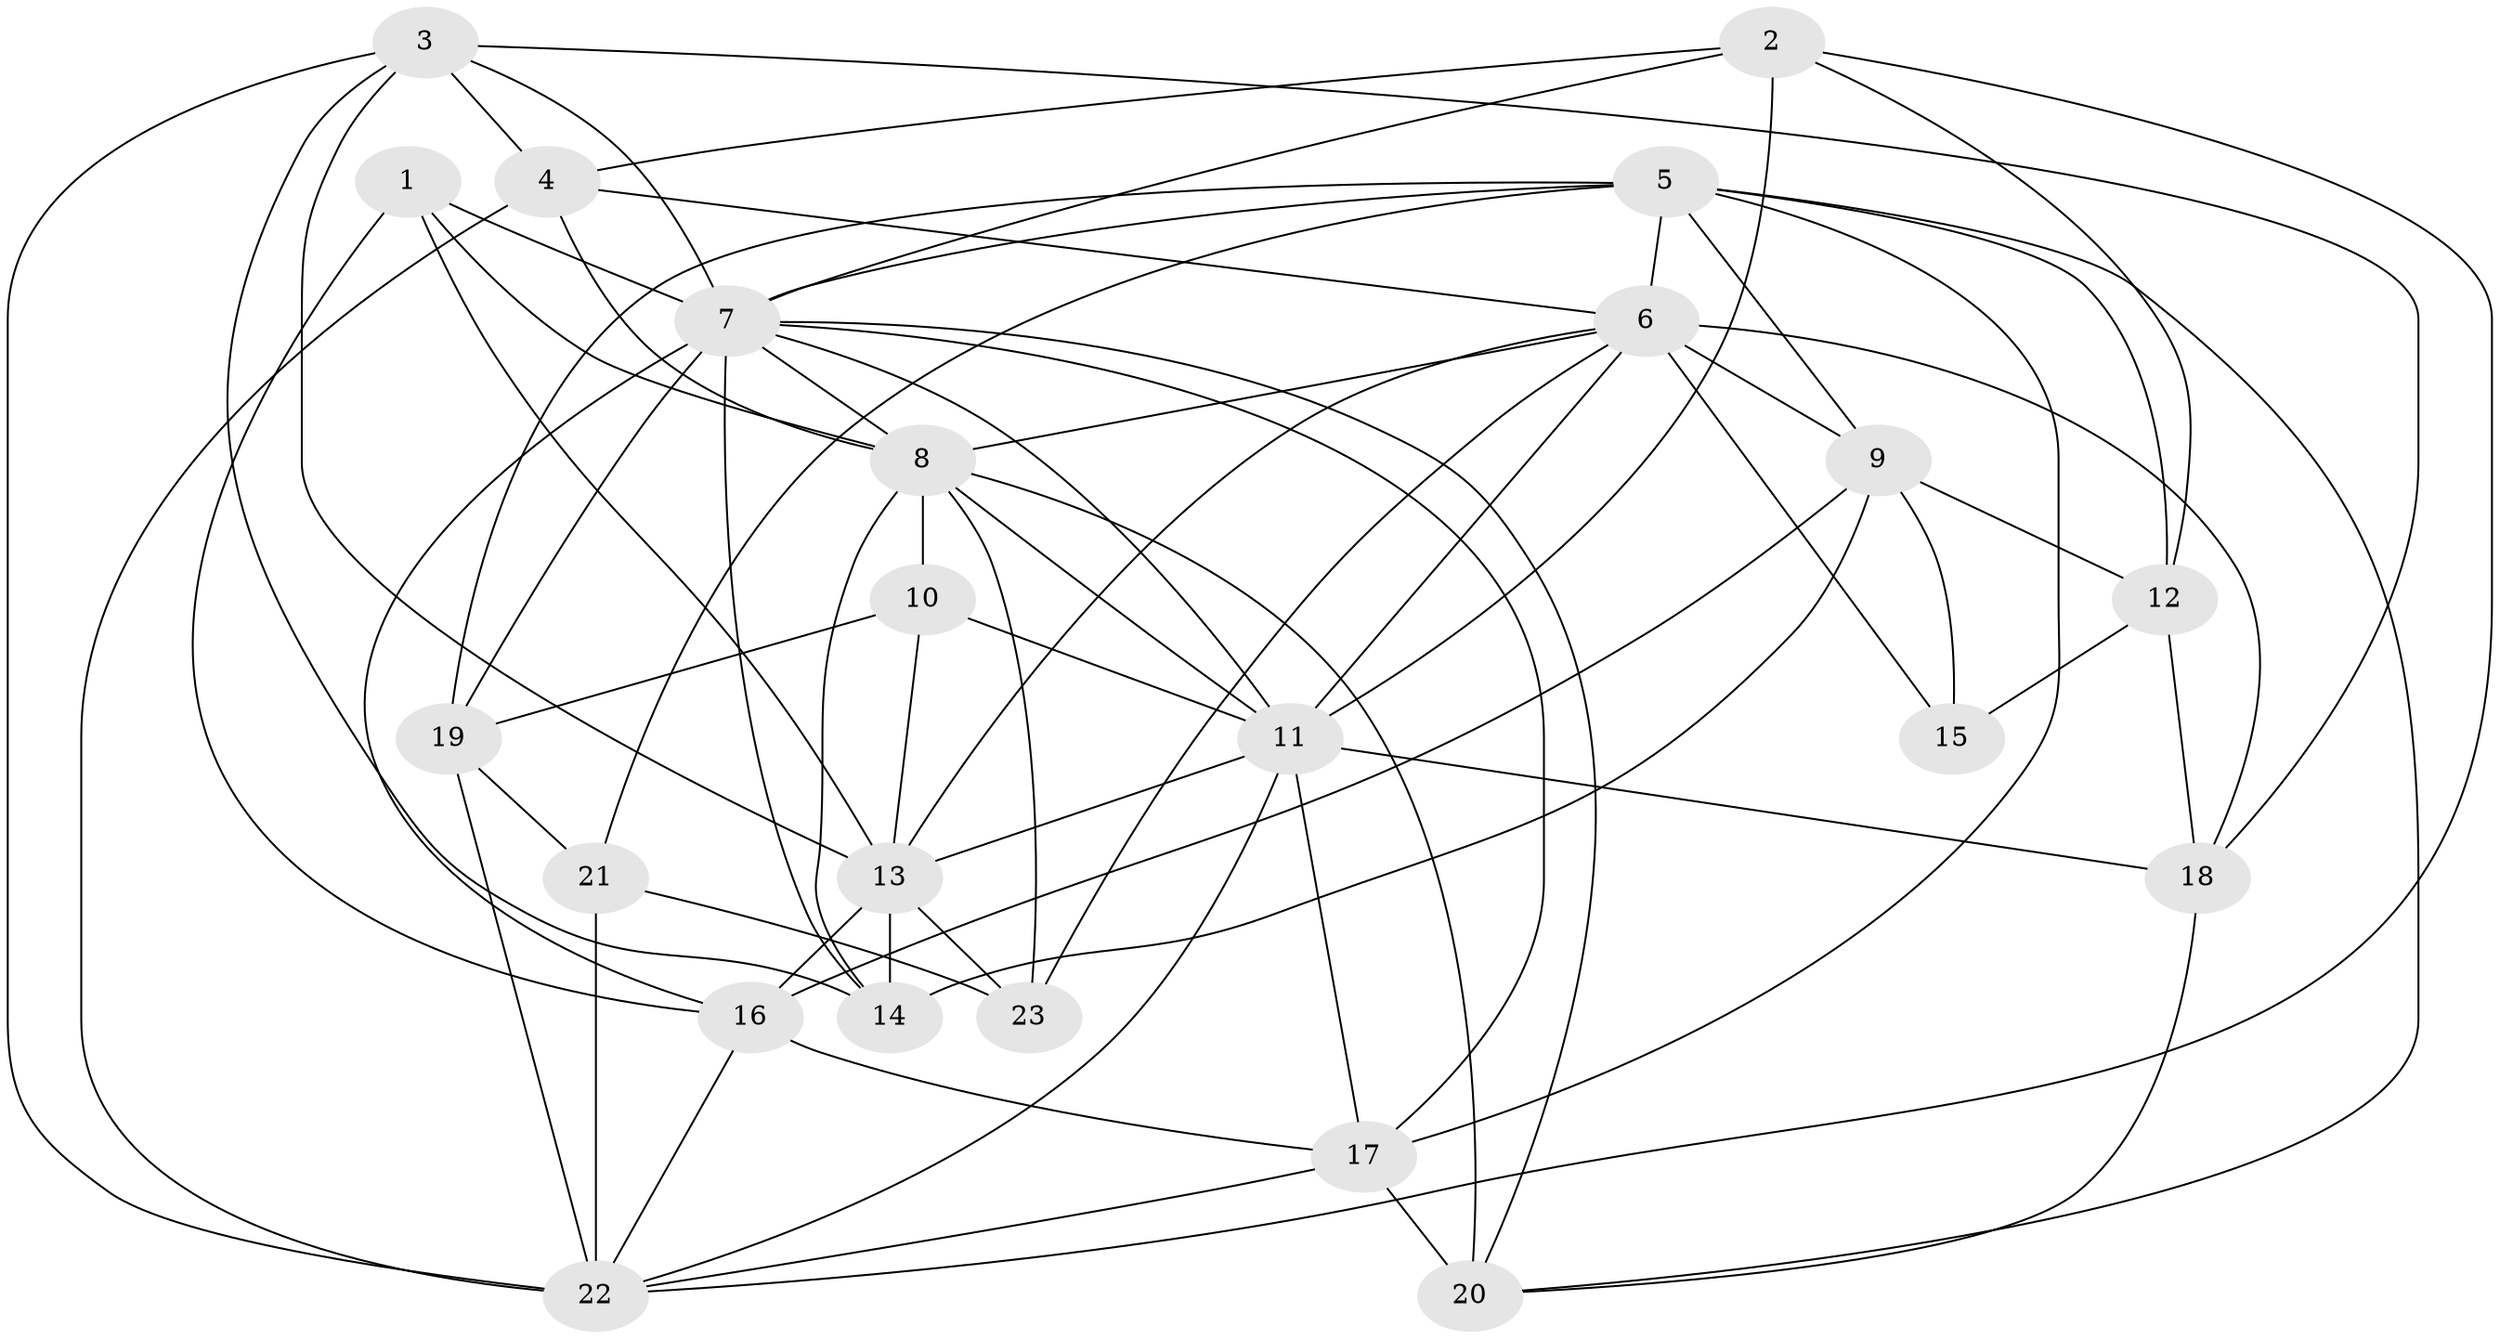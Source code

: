 // original degree distribution, {7: 0.06756756756756757, 6: 0.0945945945945946, 3: 0.43243243243243246, 4: 0.12162162162162163, 5: 0.14864864864864866, 2: 0.10810810810810811, 8: 0.02702702702702703}
// Generated by graph-tools (version 1.1) at 2025/37/03/04/25 23:37:00]
// undirected, 23 vertices, 70 edges
graph export_dot {
  node [color=gray90,style=filled];
  1;
  2;
  3;
  4;
  5;
  6;
  7;
  8;
  9;
  10;
  11;
  12;
  13;
  14;
  15;
  16;
  17;
  18;
  19;
  20;
  21;
  22;
  23;
  1 -- 7 [weight=1.0];
  1 -- 8 [weight=1.0];
  1 -- 13 [weight=1.0];
  1 -- 16 [weight=1.0];
  2 -- 4 [weight=1.0];
  2 -- 7 [weight=1.0];
  2 -- 11 [weight=1.0];
  2 -- 12 [weight=1.0];
  2 -- 22 [weight=1.0];
  3 -- 4 [weight=1.0];
  3 -- 7 [weight=1.0];
  3 -- 13 [weight=1.0];
  3 -- 14 [weight=1.0];
  3 -- 18 [weight=2.0];
  3 -- 22 [weight=2.0];
  4 -- 6 [weight=1.0];
  4 -- 8 [weight=2.0];
  4 -- 22 [weight=1.0];
  5 -- 6 [weight=1.0];
  5 -- 7 [weight=1.0];
  5 -- 9 [weight=2.0];
  5 -- 12 [weight=2.0];
  5 -- 17 [weight=1.0];
  5 -- 19 [weight=2.0];
  5 -- 20 [weight=1.0];
  5 -- 21 [weight=1.0];
  6 -- 8 [weight=1.0];
  6 -- 9 [weight=2.0];
  6 -- 11 [weight=1.0];
  6 -- 13 [weight=1.0];
  6 -- 15 [weight=1.0];
  6 -- 18 [weight=1.0];
  6 -- 23 [weight=1.0];
  7 -- 8 [weight=2.0];
  7 -- 11 [weight=1.0];
  7 -- 14 [weight=1.0];
  7 -- 16 [weight=1.0];
  7 -- 17 [weight=1.0];
  7 -- 19 [weight=2.0];
  7 -- 20 [weight=1.0];
  8 -- 10 [weight=1.0];
  8 -- 11 [weight=1.0];
  8 -- 14 [weight=1.0];
  8 -- 20 [weight=3.0];
  8 -- 23 [weight=1.0];
  9 -- 12 [weight=2.0];
  9 -- 14 [weight=1.0];
  9 -- 15 [weight=1.0];
  9 -- 16 [weight=2.0];
  10 -- 11 [weight=1.0];
  10 -- 13 [weight=1.0];
  10 -- 19 [weight=2.0];
  11 -- 13 [weight=1.0];
  11 -- 17 [weight=1.0];
  11 -- 18 [weight=2.0];
  11 -- 22 [weight=2.0];
  12 -- 15 [weight=1.0];
  12 -- 18 [weight=1.0];
  13 -- 14 [weight=2.0];
  13 -- 16 [weight=1.0];
  13 -- 23 [weight=1.0];
  16 -- 17 [weight=2.0];
  16 -- 22 [weight=1.0];
  17 -- 20 [weight=1.0];
  17 -- 22 [weight=1.0];
  18 -- 20 [weight=1.0];
  19 -- 21 [weight=1.0];
  19 -- 22 [weight=1.0];
  21 -- 22 [weight=2.0];
  21 -- 23 [weight=1.0];
}
